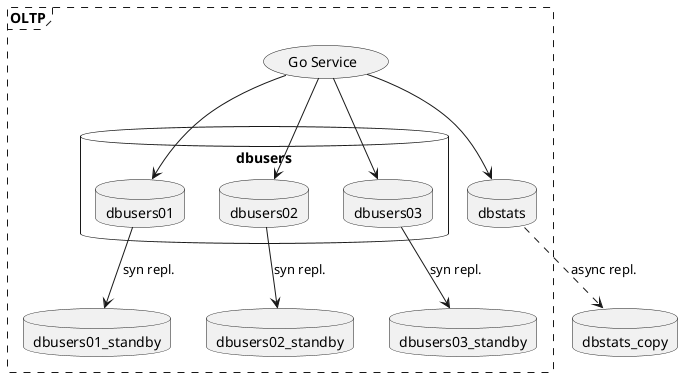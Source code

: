 @startuml

frame OLTP  #line.dashed {
  usecase goservice as "Go Service"
  database dbstats
  database dbusers {
    database dbusers01
    database dbusers02
    database dbusers03
  }
  database dbusers01_standby
  database dbusers02_standby
  database dbusers03_standby
}

database dbstats_copy

goservice --> dbstats
goservice --> dbusers01
goservice --> dbusers02
goservice --> dbusers03

dbstats ..>  dbstats_copy: "async repl."
dbusers01 -->  dbusers01_standby: "syn repl."
dbusers02 -->  dbusers02_standby: "syn repl."
dbusers03 -->  dbusers03_standby: "syn repl."

@enduml
